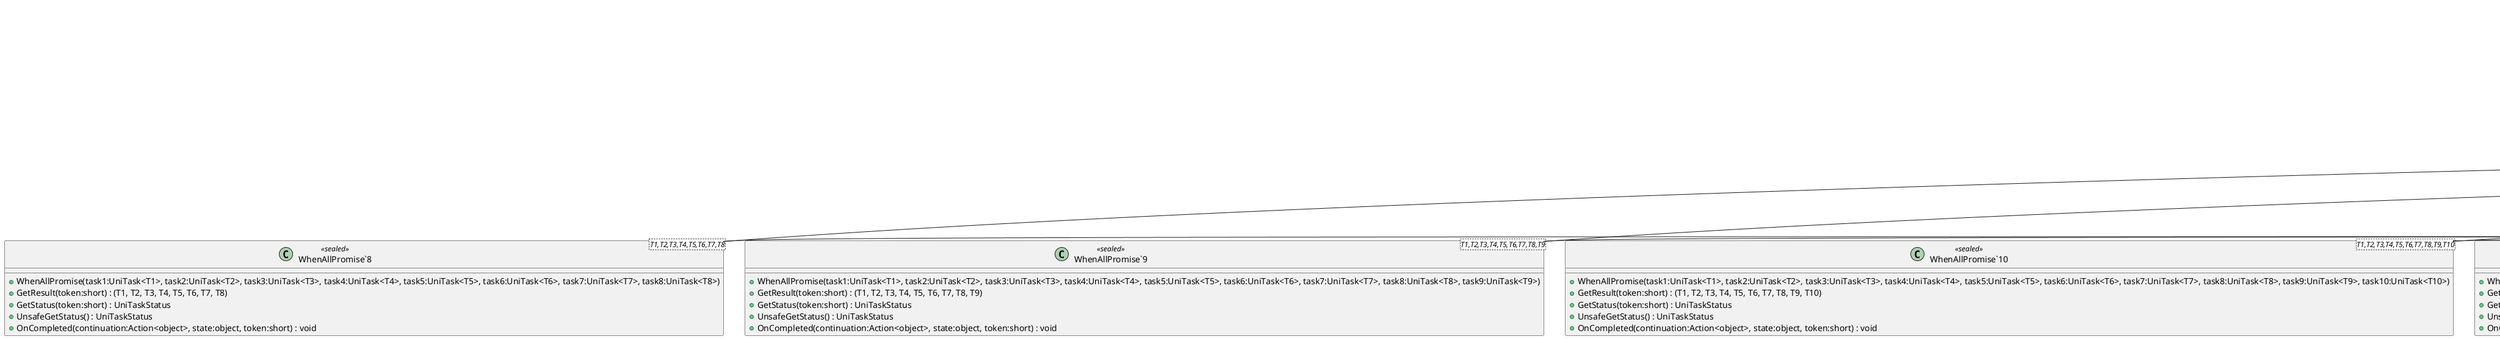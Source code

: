 @startuml
class UniTask <<struct>> {
    + {static} WhenAll(task1:UniTask<T1>, task2:UniTask<T2>) : UniTask<(T1, T2)>
    + {static} WhenAll(task1:UniTask<T1>, task2:UniTask<T2>, task3:UniTask<T3>) : UniTask<(T1, T2, T3)>
    + {static} WhenAll(task1:UniTask<T1>, task2:UniTask<T2>, task3:UniTask<T3>, task4:UniTask<T4>) : UniTask<(T1, T2, T3, T4)>
    + {static} WhenAll(task1:UniTask<T1>, task2:UniTask<T2>, task3:UniTask<T3>, task4:UniTask<T4>, task5:UniTask<T5>) : UniTask<(T1, T2, T3, T4, T5)>
    + {static} WhenAll(task1:UniTask<T1>, task2:UniTask<T2>, task3:UniTask<T3>, task4:UniTask<T4>, task5:UniTask<T5>, task6:UniTask<T6>) : UniTask<(T1, T2, T3, T4, T5, T6)>
    + {static} WhenAll(task1:UniTask<T1>, task2:UniTask<T2>, task3:UniTask<T3>, task4:UniTask<T4>, task5:UniTask<T5>, task6:UniTask<T6>, task7:UniTask<T7>) : UniTask<(T1, T2, T3, T4, T5, T6, T7)>
    + {static} WhenAll(task1:UniTask<T1>, task2:UniTask<T2>, task3:UniTask<T3>, task4:UniTask<T4>, task5:UniTask<T5>, task6:UniTask<T6>, task7:UniTask<T7>, task8:UniTask<T8>) : UniTask<(T1, T2, T3, T4, T5, T6, T7, T8)>
    + {static} WhenAll(task1:UniTask<T1>, task2:UniTask<T2>, task3:UniTask<T3>, task4:UniTask<T4>, task5:UniTask<T5>, task6:UniTask<T6>, task7:UniTask<T7>, task8:UniTask<T8>, task9:UniTask<T9>) : UniTask<(T1, T2, T3, T4, T5, T6, T7, T8, T9)>
    + {static} WhenAll(task1:UniTask<T1>, task2:UniTask<T2>, task3:UniTask<T3>, task4:UniTask<T4>, task5:UniTask<T5>, task6:UniTask<T6>, task7:UniTask<T7>, task8:UniTask<T8>, task9:UniTask<T9>, task10:UniTask<T10>) : UniTask<(T1, T2, T3, T4, T5, T6, T7, T8, T9, T10)>
    + {static} WhenAll(task1:UniTask<T1>, task2:UniTask<T2>, task3:UniTask<T3>, task4:UniTask<T4>, task5:UniTask<T5>, task6:UniTask<T6>, task7:UniTask<T7>, task8:UniTask<T8>, task9:UniTask<T9>, task10:UniTask<T10>, task11:UniTask<T11>) : UniTask<(T1, T2, T3, T4, T5, T6, T7, T8, T9, T10, T11)>
    + {static} WhenAll(task1:UniTask<T1>, task2:UniTask<T2>, task3:UniTask<T3>, task4:UniTask<T4>, task5:UniTask<T5>, task6:UniTask<T6>, task7:UniTask<T7>, task8:UniTask<T8>, task9:UniTask<T9>, task10:UniTask<T10>, task11:UniTask<T11>, task12:UniTask<T12>) : UniTask<(T1, T2, T3, T4, T5, T6, T7, T8, T9, T10, T11, T12)>
    + {static} WhenAll(task1:UniTask<T1>, task2:UniTask<T2>, task3:UniTask<T3>, task4:UniTask<T4>, task5:UniTask<T5>, task6:UniTask<T6>, task7:UniTask<T7>, task8:UniTask<T8>, task9:UniTask<T9>, task10:UniTask<T10>, task11:UniTask<T11>, task12:UniTask<T12>, task13:UniTask<T13>) : UniTask<(T1, T2, T3, T4, T5, T6, T7, T8, T9, T10, T11, T12, T13)>
    + {static} WhenAll(task1:UniTask<T1>, task2:UniTask<T2>, task3:UniTask<T3>, task4:UniTask<T4>, task5:UniTask<T5>, task6:UniTask<T6>, task7:UniTask<T7>, task8:UniTask<T8>, task9:UniTask<T9>, task10:UniTask<T10>, task11:UniTask<T11>, task12:UniTask<T12>, task13:UniTask<T13>, task14:UniTask<T14>) : UniTask<(T1, T2, T3, T4, T5, T6, T7, T8, T9, T10, T11, T12, T13, T14)>
    + {static} WhenAll(task1:UniTask<T1>, task2:UniTask<T2>, task3:UniTask<T3>, task4:UniTask<T4>, task5:UniTask<T5>, task6:UniTask<T6>, task7:UniTask<T7>, task8:UniTask<T8>, task9:UniTask<T9>, task10:UniTask<T10>, task11:UniTask<T11>, task12:UniTask<T12>, task13:UniTask<T13>, task14:UniTask<T14>, task15:UniTask<T15>) : UniTask<(T1, T2, T3, T4, T5, T6, T7, T8, T9, T10, T11, T12, T13, T14, T15)>
}
class "WhenAllPromise`2"<T1,T2> <<sealed>> {
    + WhenAllPromise(task1:UniTask<T1>, task2:UniTask<T2>)
    + GetResult(token:short) : (T1, T2)
    + GetStatus(token:short) : UniTaskStatus
    + UnsafeGetStatus() : UniTaskStatus
    + OnCompleted(continuation:Action<object>, state:object, token:short) : void
}
class "WhenAllPromise`3"<T1,T2,T3> <<sealed>> {
    + WhenAllPromise(task1:UniTask<T1>, task2:UniTask<T2>, task3:UniTask<T3>)
    + GetResult(token:short) : (T1, T2, T3)
    + GetStatus(token:short) : UniTaskStatus
    + UnsafeGetStatus() : UniTaskStatus
    + OnCompleted(continuation:Action<object>, state:object, token:short) : void
}
class "WhenAllPromise`4"<T1,T2,T3,T4> <<sealed>> {
    + WhenAllPromise(task1:UniTask<T1>, task2:UniTask<T2>, task3:UniTask<T3>, task4:UniTask<T4>)
    + GetResult(token:short) : (T1, T2, T3, T4)
    + GetStatus(token:short) : UniTaskStatus
    + UnsafeGetStatus() : UniTaskStatus
    + OnCompleted(continuation:Action<object>, state:object, token:short) : void
}
class "WhenAllPromise`5"<T1,T2,T3,T4,T5> <<sealed>> {
    + WhenAllPromise(task1:UniTask<T1>, task2:UniTask<T2>, task3:UniTask<T3>, task4:UniTask<T4>, task5:UniTask<T5>)
    + GetResult(token:short) : (T1, T2, T3, T4, T5)
    + GetStatus(token:short) : UniTaskStatus
    + UnsafeGetStatus() : UniTaskStatus
    + OnCompleted(continuation:Action<object>, state:object, token:short) : void
}
class "WhenAllPromise`6"<T1,T2,T3,T4,T5,T6> <<sealed>> {
    + WhenAllPromise(task1:UniTask<T1>, task2:UniTask<T2>, task3:UniTask<T3>, task4:UniTask<T4>, task5:UniTask<T5>, task6:UniTask<T6>)
    + GetResult(token:short) : (T1, T2, T3, T4, T5, T6)
    + GetStatus(token:short) : UniTaskStatus
    + UnsafeGetStatus() : UniTaskStatus
    + OnCompleted(continuation:Action<object>, state:object, token:short) : void
}
class "WhenAllPromise`7"<T1,T2,T3,T4,T5,T6,T7> <<sealed>> {
    + WhenAllPromise(task1:UniTask<T1>, task2:UniTask<T2>, task3:UniTask<T3>, task4:UniTask<T4>, task5:UniTask<T5>, task6:UniTask<T6>, task7:UniTask<T7>)
    + GetResult(token:short) : (T1, T2, T3, T4, T5, T6, T7)
    + GetStatus(token:short) : UniTaskStatus
    + UnsafeGetStatus() : UniTaskStatus
    + OnCompleted(continuation:Action<object>, state:object, token:short) : void
}
class "WhenAllPromise`8"<T1,T2,T3,T4,T5,T6,T7,T8> <<sealed>> {
    + WhenAllPromise(task1:UniTask<T1>, task2:UniTask<T2>, task3:UniTask<T3>, task4:UniTask<T4>, task5:UniTask<T5>, task6:UniTask<T6>, task7:UniTask<T7>, task8:UniTask<T8>)
    + GetResult(token:short) : (T1, T2, T3, T4, T5, T6, T7, T8)
    + GetStatus(token:short) : UniTaskStatus
    + UnsafeGetStatus() : UniTaskStatus
    + OnCompleted(continuation:Action<object>, state:object, token:short) : void
}
class "WhenAllPromise`9"<T1,T2,T3,T4,T5,T6,T7,T8,T9> <<sealed>> {
    + WhenAllPromise(task1:UniTask<T1>, task2:UniTask<T2>, task3:UniTask<T3>, task4:UniTask<T4>, task5:UniTask<T5>, task6:UniTask<T6>, task7:UniTask<T7>, task8:UniTask<T8>, task9:UniTask<T9>)
    + GetResult(token:short) : (T1, T2, T3, T4, T5, T6, T7, T8, T9)
    + GetStatus(token:short) : UniTaskStatus
    + UnsafeGetStatus() : UniTaskStatus
    + OnCompleted(continuation:Action<object>, state:object, token:short) : void
}
class "WhenAllPromise`10"<T1,T2,T3,T4,T5,T6,T7,T8,T9,T10> <<sealed>> {
    + WhenAllPromise(task1:UniTask<T1>, task2:UniTask<T2>, task3:UniTask<T3>, task4:UniTask<T4>, task5:UniTask<T5>, task6:UniTask<T6>, task7:UniTask<T7>, task8:UniTask<T8>, task9:UniTask<T9>, task10:UniTask<T10>)
    + GetResult(token:short) : (T1, T2, T3, T4, T5, T6, T7, T8, T9, T10)
    + GetStatus(token:short) : UniTaskStatus
    + UnsafeGetStatus() : UniTaskStatus
    + OnCompleted(continuation:Action<object>, state:object, token:short) : void
}
class "WhenAllPromise`11"<T1,T2,T3,T4,T5,T6,T7,T8,T9,T10,T11> <<sealed>> {
    + WhenAllPromise(task1:UniTask<T1>, task2:UniTask<T2>, task3:UniTask<T3>, task4:UniTask<T4>, task5:UniTask<T5>, task6:UniTask<T6>, task7:UniTask<T7>, task8:UniTask<T8>, task9:UniTask<T9>, task10:UniTask<T10>, task11:UniTask<T11>)
    + GetResult(token:short) : (T1, T2, T3, T4, T5, T6, T7, T8, T9, T10, T11)
    + GetStatus(token:short) : UniTaskStatus
    + UnsafeGetStatus() : UniTaskStatus
    + OnCompleted(continuation:Action<object>, state:object, token:short) : void
}
class "WhenAllPromise`12"<T1,T2,T3,T4,T5,T6,T7,T8,T9,T10,T11,T12> <<sealed>> {
    + WhenAllPromise(task1:UniTask<T1>, task2:UniTask<T2>, task3:UniTask<T3>, task4:UniTask<T4>, task5:UniTask<T5>, task6:UniTask<T6>, task7:UniTask<T7>, task8:UniTask<T8>, task9:UniTask<T9>, task10:UniTask<T10>, task11:UniTask<T11>, task12:UniTask<T12>)
    + GetResult(token:short) : (T1, T2, T3, T4, T5, T6, T7, T8, T9, T10, T11, T12)
    + GetStatus(token:short) : UniTaskStatus
    + UnsafeGetStatus() : UniTaskStatus
    + OnCompleted(continuation:Action<object>, state:object, token:short) : void
}
class "WhenAllPromise`13"<T1,T2,T3,T4,T5,T6,T7,T8,T9,T10,T11,T12,T13> <<sealed>> {
    + WhenAllPromise(task1:UniTask<T1>, task2:UniTask<T2>, task3:UniTask<T3>, task4:UniTask<T4>, task5:UniTask<T5>, task6:UniTask<T6>, task7:UniTask<T7>, task8:UniTask<T8>, task9:UniTask<T9>, task10:UniTask<T10>, task11:UniTask<T11>, task12:UniTask<T12>, task13:UniTask<T13>)
    + GetResult(token:short) : (T1, T2, T3, T4, T5, T6, T7, T8, T9, T10, T11, T12, T13)
    + GetStatus(token:short) : UniTaskStatus
    + UnsafeGetStatus() : UniTaskStatus
    + OnCompleted(continuation:Action<object>, state:object, token:short) : void
}
class "WhenAllPromise`14"<T1,T2,T3,T4,T5,T6,T7,T8,T9,T10,T11,T12,T13,T14> <<sealed>> {
    + WhenAllPromise(task1:UniTask<T1>, task2:UniTask<T2>, task3:UniTask<T3>, task4:UniTask<T4>, task5:UniTask<T5>, task6:UniTask<T6>, task7:UniTask<T7>, task8:UniTask<T8>, task9:UniTask<T9>, task10:UniTask<T10>, task11:UniTask<T11>, task12:UniTask<T12>, task13:UniTask<T13>, task14:UniTask<T14>)
    + GetResult(token:short) : (T1, T2, T3, T4, T5, T6, T7, T8, T9, T10, T11, T12, T13, T14)
    + GetStatus(token:short) : UniTaskStatus
    + UnsafeGetStatus() : UniTaskStatus
    + OnCompleted(continuation:Action<object>, state:object, token:short) : void
}
class "WhenAllPromise`15"<T1,T2,T3,T4,T5,T6,T7,T8,T9,T10,T11,T12,T13,T14,T15> <<sealed>> {
    + WhenAllPromise(task1:UniTask<T1>, task2:UniTask<T2>, task3:UniTask<T3>, task4:UniTask<T4>, task5:UniTask<T5>, task6:UniTask<T6>, task7:UniTask<T7>, task8:UniTask<T8>, task9:UniTask<T9>, task10:UniTask<T10>, task11:UniTask<T11>, task12:UniTask<T12>, task13:UniTask<T13>, task14:UniTask<T14>, task15:UniTask<T15>)
    + GetResult(token:short) : (T1, T2, T3, T4, T5, T6, T7, T8, T9, T10, T11, T12, T13, T14, T15)
    + GetStatus(token:short) : UniTaskStatus
    + UnsafeGetStatus() : UniTaskStatus
    + OnCompleted(continuation:Action<object>, state:object, token:short) : void
}
class "IUniTaskSource`1"<T> {
}
UniTask +-- "WhenAllPromise`2"
"IUniTaskSource`1" "<(T1, T2)>" <|-- "WhenAllPromise`2"
UniTask +-- "WhenAllPromise`3"
"IUniTaskSource`1" "<(T1, T2, T3)>" <|-- "WhenAllPromise`3"
UniTask +-- "WhenAllPromise`4"
"IUniTaskSource`1" "<(T1, T2, T3, T4)>" <|-- "WhenAllPromise`4"
UniTask +-- "WhenAllPromise`5"
"IUniTaskSource`1" "<(T1, T2, T3, T4, T5)>" <|-- "WhenAllPromise`5"
UniTask +-- "WhenAllPromise`6"
"IUniTaskSource`1" "<(T1, T2, T3, T4, T5, T6)>" <|-- "WhenAllPromise`6"
UniTask +-- "WhenAllPromise`7"
"IUniTaskSource`1" "<(T1, T2, T3, T4, T5, T6, T7)>" <|-- "WhenAllPromise`7"
UniTask +-- "WhenAllPromise`8"
"IUniTaskSource`1" "<(T1, T2, T3, T4, T5, T6, T7, T8)>" <|-- "WhenAllPromise`8"
UniTask +-- "WhenAllPromise`9"
"IUniTaskSource`1" "<(T1, T2, T3, T4, T5, T6, T7, T8, T9)>" <|-- "WhenAllPromise`9"
UniTask +-- "WhenAllPromise`10"
"IUniTaskSource`1" "<(T1, T2, T3, T4, T5, T6, T7, T8, T9, T10)>" <|-- "WhenAllPromise`10"
UniTask +-- "WhenAllPromise`11"
"IUniTaskSource`1" "<(T1, T2, T3, T4, T5, T6, T7, T8, T9, T10, T11)>" <|-- "WhenAllPromise`11"
UniTask +-- "WhenAllPromise`12"
"IUniTaskSource`1" "<(T1, T2, T3, T4, T5, T6, T7, T8, T9, T10, T11, T12)>" <|-- "WhenAllPromise`12"
UniTask +-- "WhenAllPromise`13"
"IUniTaskSource`1" "<(T1, T2, T3, T4, T5, T6, T7, T8, T9, T10, T11, T12, T13)>" <|-- "WhenAllPromise`13"
UniTask +-- "WhenAllPromise`14"
"IUniTaskSource`1" "<(T1, T2, T3, T4, T5, T6, T7, T8, T9, T10, T11, T12, T13, T14)>" <|-- "WhenAllPromise`14"
UniTask +-- "WhenAllPromise`15"
"IUniTaskSource`1" "<(T1, T2, T3, T4, T5, T6, T7, T8, T9, T10, T11, T12, T13, T14, T15)>" <|-- "WhenAllPromise`15"
@enduml
